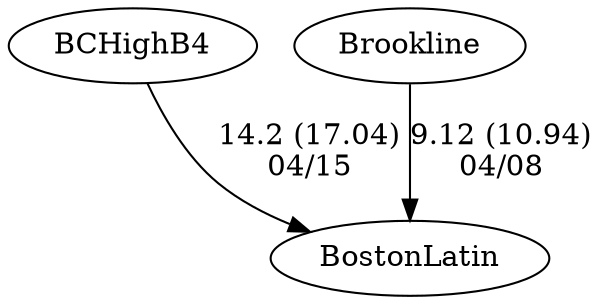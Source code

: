 digraph boys3eightsBostonLatin {BostonLatin [URL="boys3eightsBostonLatinBostonLatin.html"];BCHighB4 [URL="boys3eightsBostonLatinBCHighB4.html"];Brookline [URL="boys3eightsBostonLatinBrookline.html"];BCHighB4 -> BostonLatin[label="14.2 (17.04)
04/15", weight="86", tooltip="NEIRA Boys Eights,Boston Latin vs. Boston College High School			
Distance: 1250 m Conditions: Flat water, 3-5mph wind Comments: 3V raced in fours. Thanks to Boston Latin for some great racing!
None", URL="http://www.row2k.com/results/resultspage.cfm?UID=8B3E6AE7D490430B7EF089F091569178&cat=1", random="random"]; 
Brookline -> BostonLatin[label="9.12 (10.94)
04/08", weight="91", tooltip="NEIRA Boys Eights,Salvo Cup: Boston Latin School vs. Brookline High School			
Distance: 1250 Conditions: Slight cross tail wind for all races. Comments: Third Boat was raced as fours.
None", URL="http://www.row2k.com/results/resultspage.cfm?UID=CA3CE44CF802CECE78B3CDED8C830E14&cat=1", random="random"]}